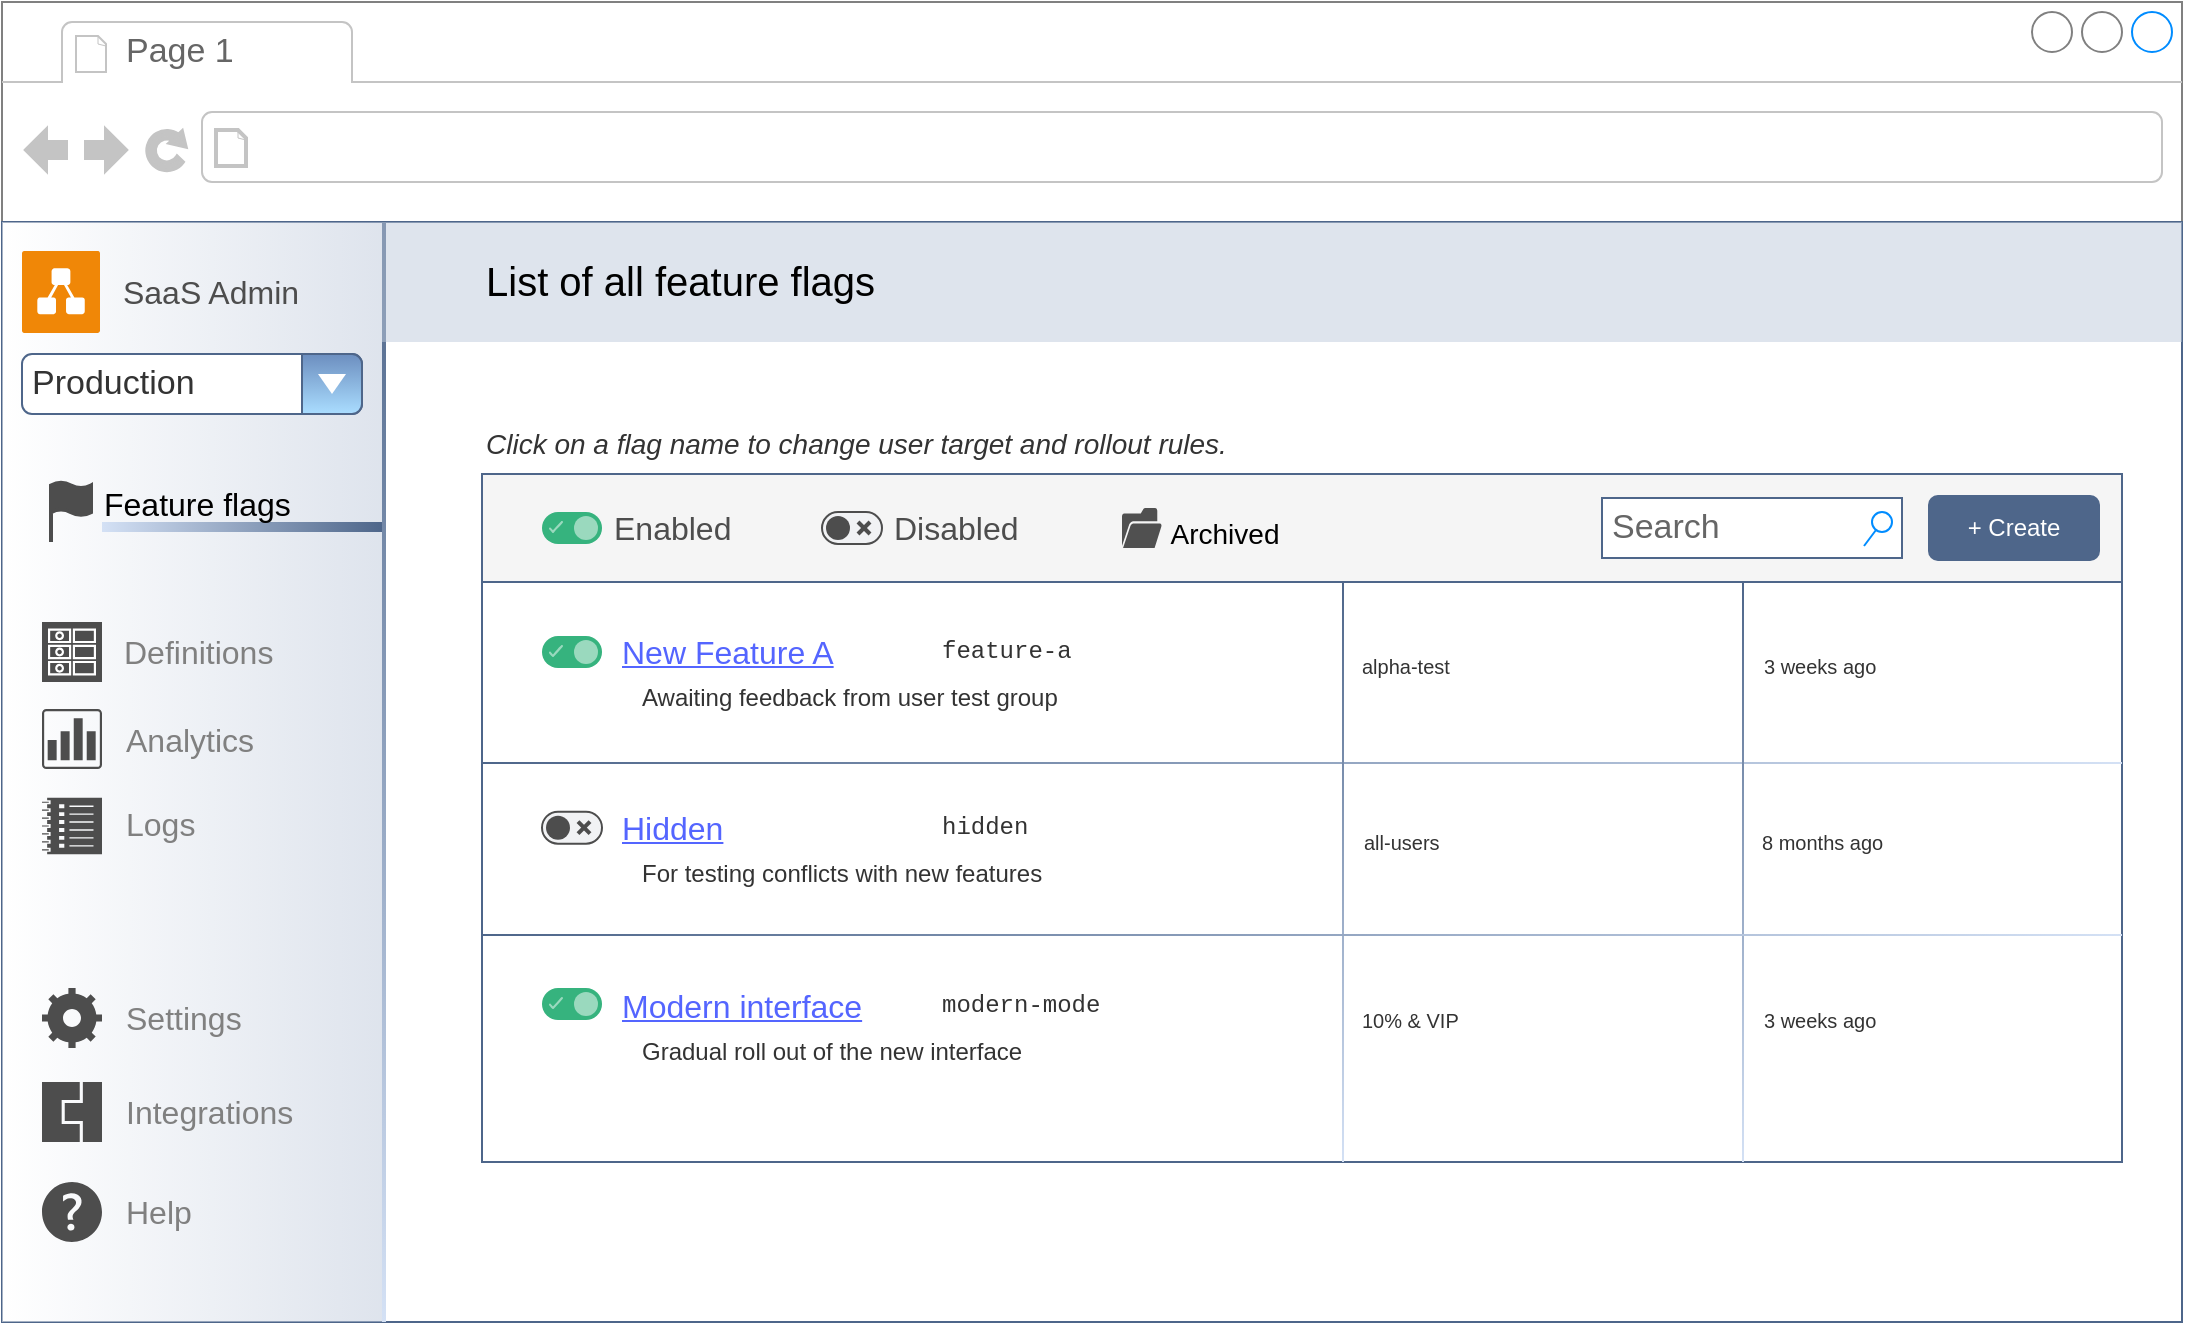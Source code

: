 <mxfile version="20.8.10" type="device"><diagram name="Page-1" id="xMSli11CUEKD5LiGVbBi"><mxGraphModel dx="2253" dy="813" grid="1" gridSize="10" guides="1" tooltips="1" connect="1" arrows="1" fold="1" page="1" pageScale="1" pageWidth="1169" pageHeight="827" math="0" shadow="0"><root><mxCell id="0"/><mxCell id="1" parent="0"/><mxCell id="WrAVgffCFdgFJ0cKBMwr-1" value="" style="strokeWidth=1;shadow=0;dashed=0;align=center;html=1;shape=mxgraph.mockup.containers.browserWindow;rSize=0;strokeColor=#808080;strokeColor2=#008cff;strokeColor3=#c4c4c4;mainText=,;recursiveResize=0;fontSize=16;" parent="1" vertex="1"><mxGeometry x="-30" y="40" width="1090" height="660" as="geometry"/></mxCell><mxCell id="WrAVgffCFdgFJ0cKBMwr-2" value="Page 1" style="strokeWidth=1;shadow=0;dashed=0;align=center;html=1;shape=mxgraph.mockup.containers.anchor;fontSize=17;fontColor=#666666;align=left;whiteSpace=wrap;" parent="WrAVgffCFdgFJ0cKBMwr-1" vertex="1"><mxGeometry x="60" y="12" width="110" height="26" as="geometry"/></mxCell><mxCell id="WrAVgffCFdgFJ0cKBMwr-3" value="" style="strokeWidth=1;shadow=0;dashed=0;align=center;html=1;shape=mxgraph.mockup.containers.anchor;rSize=0;fontSize=17;fontColor=#666666;align=left;" parent="WrAVgffCFdgFJ0cKBMwr-1" vertex="1"><mxGeometry x="130" y="60" width="250" height="26" as="geometry"/></mxCell><mxCell id="WrAVgffCFdgFJ0cKBMwr-99" value="" style="rounded=0;whiteSpace=wrap;html=1;fontSize=16;fillColor=none;strokeColor=#4E668A;" parent="WrAVgffCFdgFJ0cKBMwr-1" vertex="1"><mxGeometry y="110" width="1090" height="550" as="geometry"/></mxCell><mxCell id="WrAVgffCFdgFJ0cKBMwr-17" value="" style="rounded=0;whiteSpace=wrap;html=1;fontSize=16;gradientColor=#FFFFFF;gradientDirection=west;fillColor=#BEC9DB;strokeColor=none;opacity=50;" parent="WrAVgffCFdgFJ0cKBMwr-1" vertex="1"><mxGeometry y="110" width="190" height="550" as="geometry"/></mxCell><mxCell id="WrAVgffCFdgFJ0cKBMwr-6" value="SaaS Admin" style="text;html=1;strokeColor=none;fillColor=none;align=center;verticalAlign=middle;whiteSpace=wrap;rounded=0;fontSize=16;fontColor=#4D4D4D;" parent="WrAVgffCFdgFJ0cKBMwr-1" vertex="1"><mxGeometry x="49" y="130" width="111" height="30" as="geometry"/></mxCell><mxCell id="WrAVgffCFdgFJ0cKBMwr-15" value="" style="dashed=0;outlineConnect=0;html=1;align=center;labelPosition=center;verticalLabelPosition=bottom;verticalAlign=top;shape=mxgraph.weblogos.drawio4;fillColor=#1A5BA3;fontSize=15;fontColor=#1A5BA3;fontStyle=1" parent="WrAVgffCFdgFJ0cKBMwr-1" vertex="1"><mxGeometry x="10" y="124.45" width="39" height="41.1" as="geometry"/></mxCell><mxCell id="WrAVgffCFdgFJ0cKBMwr-18" value="Production" style="strokeWidth=1;shadow=0;dashed=0;align=center;html=1;shape=mxgraph.mockup.forms.comboBox;strokeColor=#4E668A;fillColor=#6C8EBF;align=left;fillColor2=#aaddff;mainText=;fontSize=17;spacingLeft=3;fontColor=#333333;" parent="WrAVgffCFdgFJ0cKBMwr-1" vertex="1"><mxGeometry x="10" y="176" width="170" height="30" as="geometry"/></mxCell><mxCell id="WrAVgffCFdgFJ0cKBMwr-33" value="" style="rounded=0;whiteSpace=wrap;html=1;fontSize=16;fillColor=#D4E1F5;strokeColor=none;gradientColor=#4E668A;gradientDirection=east;" parent="WrAVgffCFdgFJ0cKBMwr-1" vertex="1"><mxGeometry x="50" y="260" width="140" height="5" as="geometry"/></mxCell><mxCell id="WrAVgffCFdgFJ0cKBMwr-19" value="" style="html=1;verticalLabelPosition=bottom;align=center;labelBackgroundColor=#ffffff;verticalAlign=top;strokeWidth=2;strokeColor=#4D4D4D;shadow=0;dashed=0;shape=mxgraph.ios7.icons.flag;fontSize=16;fillColor=#4D4D4D;" parent="WrAVgffCFdgFJ0cKBMwr-1" vertex="1"><mxGeometry x="24.5" y="240" width="20" height="30" as="geometry"/></mxCell><mxCell id="WrAVgffCFdgFJ0cKBMwr-20" value="Feature flags" style="text;html=1;strokeColor=none;fillColor=none;align=left;verticalAlign=middle;whiteSpace=wrap;rounded=0;fontSize=16;" parent="WrAVgffCFdgFJ0cKBMwr-1" vertex="1"><mxGeometry x="49" y="236" width="111" height="30" as="geometry"/></mxCell><mxCell id="WrAVgffCFdgFJ0cKBMwr-23" value="" style="html=1;verticalLabelPosition=bottom;align=center;labelBackgroundColor=#ffffff;verticalAlign=top;strokeWidth=2;strokeColor=none;shadow=0;dashed=0;shape=mxgraph.ios7.icons.settings;fontSize=16;fillColor=#4D4D4D;" parent="WrAVgffCFdgFJ0cKBMwr-1" vertex="1"><mxGeometry x="20" y="493" width="30" height="30" as="geometry"/></mxCell><mxCell id="WrAVgffCFdgFJ0cKBMwr-24" value="Settings" style="text;html=1;strokeColor=none;fillColor=none;align=left;verticalAlign=middle;whiteSpace=wrap;rounded=0;fontSize=16;fontColor=#808080;" parent="WrAVgffCFdgFJ0cKBMwr-1" vertex="1"><mxGeometry x="60" y="493" width="111" height="30" as="geometry"/></mxCell><mxCell id="WrAVgffCFdgFJ0cKBMwr-25" value="" style="sketch=0;pointerEvents=1;shadow=0;dashed=0;html=1;strokeColor=none;fillColor=#4D4D4D;labelPosition=center;verticalLabelPosition=bottom;verticalAlign=top;outlineConnect=0;align=center;shape=mxgraph.office.concepts.help;fontSize=16;" parent="WrAVgffCFdgFJ0cKBMwr-1" vertex="1"><mxGeometry x="20" y="590" width="30" height="30" as="geometry"/></mxCell><mxCell id="WrAVgffCFdgFJ0cKBMwr-26" value="Help" style="text;html=1;strokeColor=none;fillColor=none;align=left;verticalAlign=middle;whiteSpace=wrap;rounded=0;fontSize=16;fontColor=#808080;" parent="WrAVgffCFdgFJ0cKBMwr-1" vertex="1"><mxGeometry x="60" y="590" width="111" height="30" as="geometry"/></mxCell><mxCell id="WrAVgffCFdgFJ0cKBMwr-27" value="" style="sketch=0;pointerEvents=1;shadow=0;dashed=0;html=1;strokeColor=none;fillColor=#4D4D4D;labelPosition=center;verticalLabelPosition=bottom;verticalAlign=top;outlineConnect=0;align=center;shape=mxgraph.office.concepts.integration;fontSize=16;" parent="WrAVgffCFdgFJ0cKBMwr-1" vertex="1"><mxGeometry x="20" y="540" width="30" height="30" as="geometry"/></mxCell><mxCell id="WrAVgffCFdgFJ0cKBMwr-28" value="Integrations" style="text;html=1;strokeColor=none;fillColor=none;align=left;verticalAlign=middle;whiteSpace=wrap;rounded=0;fontSize=16;fontColor=#808080;" parent="WrAVgffCFdgFJ0cKBMwr-1" vertex="1"><mxGeometry x="60" y="540" width="111" height="30" as="geometry"/></mxCell><mxCell id="WrAVgffCFdgFJ0cKBMwr-29" value="" style="sketch=0;pointerEvents=1;shadow=0;dashed=0;html=1;strokeColor=none;fillColor=#4D4D4D;aspect=fixed;labelPosition=center;verticalLabelPosition=bottom;verticalAlign=top;align=center;outlineConnect=0;shape=mxgraph.vvd.vrealize_log_insight;fontSize=16;" parent="WrAVgffCFdgFJ0cKBMwr-1" vertex="1"><mxGeometry x="20" y="353.5" width="30" height="30" as="geometry"/></mxCell><mxCell id="WrAVgffCFdgFJ0cKBMwr-30" value="Analytics" style="text;html=1;strokeColor=none;fillColor=none;align=left;verticalAlign=middle;whiteSpace=wrap;rounded=0;fontSize=16;fontColor=#808080;" parent="WrAVgffCFdgFJ0cKBMwr-1" vertex="1"><mxGeometry x="60" y="353.5" width="111" height="30" as="geometry"/></mxCell><mxCell id="WrAVgffCFdgFJ0cKBMwr-31" value="" style="sketch=0;outlineConnect=0;fontColor=#232F3E;gradientColor=none;strokeColor=#FFFFFF;fillColor=#4D4D4D;dashed=0;verticalLabelPosition=bottom;verticalAlign=top;align=center;html=1;fontSize=12;fontStyle=0;aspect=fixed;shape=mxgraph.aws4.resourceIcon;resIcon=mxgraph.aws4.attributes;" parent="WrAVgffCFdgFJ0cKBMwr-1" vertex="1"><mxGeometry x="20" y="310" width="30" height="30" as="geometry"/></mxCell><mxCell id="WrAVgffCFdgFJ0cKBMwr-34" value="Definitions" style="text;html=1;strokeColor=none;fillColor=none;align=left;verticalAlign=middle;whiteSpace=wrap;rounded=0;fontSize=16;fontColor=#808080;" parent="WrAVgffCFdgFJ0cKBMwr-1" vertex="1"><mxGeometry x="59" y="310" width="111" height="30" as="geometry"/></mxCell><mxCell id="WrAVgffCFdgFJ0cKBMwr-35" value="" style="sketch=0;pointerEvents=1;shadow=0;dashed=0;html=1;strokeColor=none;labelPosition=center;verticalLabelPosition=bottom;verticalAlign=top;align=center;fillColor=#4D4D4D;shape=mxgraph.mscae.oms.log_management;fontSize=16;" parent="WrAVgffCFdgFJ0cKBMwr-1" vertex="1"><mxGeometry x="20" y="397.84" width="30" height="28.33" as="geometry"/></mxCell><mxCell id="WrAVgffCFdgFJ0cKBMwr-36" value="Logs" style="text;html=1;strokeColor=none;fillColor=none;align=left;verticalAlign=middle;whiteSpace=wrap;rounded=0;fontSize=16;fontColor=#808080;" parent="WrAVgffCFdgFJ0cKBMwr-1" vertex="1"><mxGeometry x="60" y="396.17" width="111" height="30" as="geometry"/></mxCell><mxCell id="WrAVgffCFdgFJ0cKBMwr-37" value="" style="rounded=0;whiteSpace=wrap;html=1;fontSize=16;fillColor=#D4E1F5;strokeColor=none;gradientColor=#4E668A;gradientDirection=east;direction=south;flipV=1;" parent="WrAVgffCFdgFJ0cKBMwr-1" vertex="1"><mxGeometry x="190" y="110" width="2" height="550" as="geometry"/></mxCell><mxCell id="WrAVgffCFdgFJ0cKBMwr-39" value="" style="rounded=0;whiteSpace=wrap;html=1;fontSize=16;gradientColor=none;fillColor=#BEC9DB;opacity=50;strokeColor=none;" parent="WrAVgffCFdgFJ0cKBMwr-1" vertex="1"><mxGeometry x="190" y="110" width="900" height="60" as="geometry"/></mxCell><mxCell id="WrAVgffCFdgFJ0cKBMwr-38" value="List of all feature flags" style="text;html=1;strokeColor=none;fillColor=none;align=left;verticalAlign=middle;whiteSpace=wrap;rounded=0;fontSize=20;fontStyle=0" parent="WrAVgffCFdgFJ0cKBMwr-1" vertex="1"><mxGeometry x="240" y="124.45" width="320" height="30" as="geometry"/></mxCell><mxCell id="WrAVgffCFdgFJ0cKBMwr-40" value="Click on a flag name to change user target and rollout rules." style="text;html=1;strokeColor=none;fillColor=none;align=left;verticalAlign=middle;whiteSpace=wrap;rounded=0;fontSize=14;fontStyle=2;fontColor=#333333;" parent="WrAVgffCFdgFJ0cKBMwr-1" vertex="1"><mxGeometry x="240" y="206" width="570" height="30" as="geometry"/></mxCell><mxCell id="WrAVgffCFdgFJ0cKBMwr-41" value="" style="rounded=0;whiteSpace=wrap;html=1;fontSize=16;fillColor=none;strokeColor=#4E668A;" parent="WrAVgffCFdgFJ0cKBMwr-1" vertex="1"><mxGeometry x="240" y="236" width="820" height="344" as="geometry"/></mxCell><mxCell id="WrAVgffCFdgFJ0cKBMwr-42" value="" style="rounded=0;whiteSpace=wrap;html=1;fontSize=16;fillColor=#f5f5f5;fontColor=#333333;strokeColor=#4E668A;" parent="WrAVgffCFdgFJ0cKBMwr-1" vertex="1"><mxGeometry x="240" y="236" width="820" height="54" as="geometry"/></mxCell><mxCell id="WrAVgffCFdgFJ0cKBMwr-54" value="Enabled" style="fillColor=#36B37E;strokeColor=none;rounded=1;arcSize=50;sketch=0;hachureGap=4;pointerEvents=0;fontFamily=Helvetica;fontSize=16;labelPosition=right;verticalLabelPosition=middle;align=left;verticalAlign=middle;fontColor=#4D4D4D;spacingBottom=2;spacingRight=0;spacing=6;" parent="WrAVgffCFdgFJ0cKBMwr-1" vertex="1"><mxGeometry x="270" y="255" width="30" height="16" as="geometry"/></mxCell><mxCell id="WrAVgffCFdgFJ0cKBMwr-55" value="" style="shape=ellipse;strokeColor=none;fillColor=#9AD9BE;sketch=0;hachureGap=4;pointerEvents=0;fontFamily=Architects Daughter;fontSource=https%3A%2F%2Ffonts.googleapis.com%2Fcss%3Ffamily%3DArchitects%2BDaughter;fontSize=20;" parent="WrAVgffCFdgFJ0cKBMwr-54" vertex="1"><mxGeometry x="1" y="0.5" width="12" height="12" relative="1" as="geometry"><mxPoint x="-14" y="-6" as="offset"/></mxGeometry></mxCell><mxCell id="WrAVgffCFdgFJ0cKBMwr-56" value="" style="html=1;shadow=0;dashed=0;shape=mxgraph.atlassian.check;strokeColor=#9AD9BE;sketch=1;hachureGap=4;pointerEvents=0;fontFamily=Architects Daughter;fontSource=https%3A%2F%2Ffonts.googleapis.com%2Fcss%3Ffamily%3DArchitects%2BDaughter;fontSize=20;" parent="WrAVgffCFdgFJ0cKBMwr-54" vertex="1"><mxGeometry y="0.5" width="6" height="5" relative="1" as="geometry"><mxPoint x="4" y="-3" as="offset"/></mxGeometry></mxCell><mxCell id="WrAVgffCFdgFJ0cKBMwr-62" value="Archived" style="html=1;verticalLabelPosition=middle;align=center;labelBackgroundColor=none;verticalAlign=top;strokeWidth=2;strokeColor=none;shadow=0;dashed=0;shape=mxgraph.office.concepts.folder_open;fontSize=14;fillColor=#505050;aspect=fixed;labelPosition=right;sketch=0;spacing=0;spacingRight=-41;" parent="WrAVgffCFdgFJ0cKBMwr-1" vertex="1"><mxGeometry x="560" y="253" width="20" height="20" as="geometry"/></mxCell><mxCell id="WrAVgffCFdgFJ0cKBMwr-63" value="Search" style="strokeWidth=1;shadow=0;dashed=0;align=center;html=1;shape=mxgraph.mockup.forms.searchBox;strokeColor=#4E668A;mainText=;strokeColor2=#008cff;fontColor=#666666;fontSize=17;align=left;spacingLeft=3;whiteSpace=wrap;" parent="WrAVgffCFdgFJ0cKBMwr-1" vertex="1"><mxGeometry x="800" y="248" width="150" height="30" as="geometry"/></mxCell><mxCell id="WrAVgffCFdgFJ0cKBMwr-64" value="+ Create" style="rounded=1;fillColor=#4E668A;strokeColor=none;html=1;whiteSpace=wrap;fontColor=#ffffff;align=center;verticalAlign=middle;fontStyle=0;fontSize=12;sketch=0;" parent="WrAVgffCFdgFJ0cKBMwr-1" vertex="1"><mxGeometry x="963" y="246.5" width="86" height="33" as="geometry"/></mxCell><mxCell id="WrAVgffCFdgFJ0cKBMwr-65" value="" style="fillColor=#36B37E;strokeColor=none;rounded=1;arcSize=50;sketch=0;hachureGap=4;pointerEvents=0;fontFamily=Helvetica;fontSize=16;labelPosition=right;verticalLabelPosition=middle;align=left;verticalAlign=middle;fontColor=#4D4D4D;spacingBottom=2;spacingRight=0;spacing=6;" parent="WrAVgffCFdgFJ0cKBMwr-1" vertex="1"><mxGeometry x="270" y="317" width="30" height="16" as="geometry"/></mxCell><mxCell id="WrAVgffCFdgFJ0cKBMwr-66" value="" style="shape=ellipse;strokeColor=none;fillColor=#9AD9BE;sketch=0;hachureGap=4;pointerEvents=0;fontFamily=Architects Daughter;fontSource=https%3A%2F%2Ffonts.googleapis.com%2Fcss%3Ffamily%3DArchitects%2BDaughter;fontSize=20;" parent="WrAVgffCFdgFJ0cKBMwr-65" vertex="1"><mxGeometry x="1" y="0.5" width="12" height="12" relative="1" as="geometry"><mxPoint x="-14" y="-6" as="offset"/></mxGeometry></mxCell><mxCell id="WrAVgffCFdgFJ0cKBMwr-67" value="" style="html=1;shadow=0;dashed=0;shape=mxgraph.atlassian.check;strokeColor=#9AD9BE;sketch=1;hachureGap=4;pointerEvents=0;fontFamily=Architects Daughter;fontSource=https%3A%2F%2Ffonts.googleapis.com%2Fcss%3Ffamily%3DArchitects%2BDaughter;fontSize=20;" parent="WrAVgffCFdgFJ0cKBMwr-65" vertex="1"><mxGeometry y="0.5" width="6" height="5" relative="1" as="geometry"><mxPoint x="4" y="-3" as="offset"/></mxGeometry></mxCell><mxCell id="WrAVgffCFdgFJ0cKBMwr-68" value="" style="fillColor=#F1F2F4;strokeColor=#4D4D4D;rounded=1;arcSize=50;sketch=0;hachureGap=4;pointerEvents=0;fontFamily=Helvetica;fontSize=16;fontColor=#4D4D4D;labelPosition=right;verticalLabelPosition=middle;align=left;verticalAlign=middle;spacingBottom=2;spacing=6;" parent="WrAVgffCFdgFJ0cKBMwr-1" vertex="1"><mxGeometry x="270" y="404.84" width="30" height="16" as="geometry"/></mxCell><mxCell id="WrAVgffCFdgFJ0cKBMwr-69" value="" style="shape=ellipse;strokeColor=none;fillColor=#4D4D4D;sketch=0;hachureGap=4;pointerEvents=0;fontFamily=Architects Daughter;fontSource=https%3A%2F%2Ffonts.googleapis.com%2Fcss%3Ffamily%3DArchitects%2BDaughter;fontSize=20;aspect=fixed;" parent="WrAVgffCFdgFJ0cKBMwr-68" vertex="1"><mxGeometry y="0.5" width="12" height="12" relative="1" as="geometry"><mxPoint x="2" y="-6" as="offset"/></mxGeometry></mxCell><mxCell id="WrAVgffCFdgFJ0cKBMwr-70" value="" style="html=1;shadow=0;dashed=0;shape=mxgraph.atlassian.x;strokeColor=#4D4D4D;strokeWidth=2;sketch=0;hachureGap=4;pointerEvents=0;fontFamily=Architects Daughter;fontSource=https%3A%2F%2Ffonts.googleapis.com%2Fcss%3Ffamily%3DArchitects%2BDaughter;fontSize=20;" parent="WrAVgffCFdgFJ0cKBMwr-68" vertex="1"><mxGeometry x="1" y="0.5" width="6" height="6" relative="1" as="geometry"><mxPoint x="-12" y="-3" as="offset"/></mxGeometry></mxCell><mxCell id="WrAVgffCFdgFJ0cKBMwr-71" value="" style="rounded=0;whiteSpace=wrap;html=1;fontSize=16;fillColor=#D4E1F5;strokeColor=none;gradientColor=#4E668A;gradientDirection=west;" parent="WrAVgffCFdgFJ0cKBMwr-1" vertex="1"><mxGeometry x="240" y="380" width="820" height="1" as="geometry"/></mxCell><mxCell id="WrAVgffCFdgFJ0cKBMwr-72" value="New Feature A" style="text;html=1;strokeColor=none;fillColor=none;align=left;verticalAlign=middle;whiteSpace=wrap;rounded=0;fontSize=16;fontStyle=4;fontColor=#5465FF;spacing=10;" parent="WrAVgffCFdgFJ0cKBMwr-1" vertex="1"><mxGeometry x="300" y="310" width="140" height="30" as="geometry"/></mxCell><mxCell id="WrAVgffCFdgFJ0cKBMwr-73" value="feature-a" style="text;html=1;strokeColor=none;fillColor=none;align=left;verticalAlign=middle;whiteSpace=wrap;rounded=0;fontSize=12;fontFamily=Courier New;fontColor=#333333;spacing=10;" parent="WrAVgffCFdgFJ0cKBMwr-1" vertex="1"><mxGeometry x="460" y="310" width="90" height="30" as="geometry"/></mxCell><mxCell id="WrAVgffCFdgFJ0cKBMwr-74" value="alpha-test" style="text;html=1;strokeColor=none;fillColor=none;align=left;verticalAlign=middle;whiteSpace=wrap;rounded=0;fontSize=10;fontColor=#333333;spacing=10;" parent="WrAVgffCFdgFJ0cKBMwr-1" vertex="1"><mxGeometry x="670" y="317" width="180" height="30" as="geometry"/></mxCell><mxCell id="WrAVgffCFdgFJ0cKBMwr-75" value="Awaiting feedback from user test group" style="text;html=1;strokeColor=none;fillColor=none;align=left;verticalAlign=middle;whiteSpace=wrap;rounded=0;fontSize=12;spacing=10;fontColor=#333333;" parent="WrAVgffCFdgFJ0cKBMwr-1" vertex="1"><mxGeometry x="310" y="333" width="410" height="30" as="geometry"/></mxCell><mxCell id="WrAVgffCFdgFJ0cKBMwr-76" value="3 weeks ago" style="text;html=1;strokeColor=none;fillColor=none;align=left;verticalAlign=middle;whiteSpace=wrap;rounded=0;fontSize=10;fontColor=#333333;spacing=10;" parent="WrAVgffCFdgFJ0cKBMwr-1" vertex="1"><mxGeometry x="871" y="317" width="170" height="30" as="geometry"/></mxCell><mxCell id="WrAVgffCFdgFJ0cKBMwr-77" value="" style="rounded=0;whiteSpace=wrap;html=1;fontSize=16;fillColor=#D4E1F5;strokeColor=none;gradientColor=#4E668A;gradientDirection=west;direction=south;" parent="WrAVgffCFdgFJ0cKBMwr-1" vertex="1"><mxGeometry x="670" y="290" width="1" height="290" as="geometry"/></mxCell><mxCell id="WrAVgffCFdgFJ0cKBMwr-78" value="" style="rounded=0;whiteSpace=wrap;html=1;fontSize=16;fillColor=#D4E1F5;strokeColor=none;gradientColor=#4E668A;gradientDirection=west;direction=south;" parent="WrAVgffCFdgFJ0cKBMwr-1" vertex="1"><mxGeometry x="870" y="290" width="1" height="290" as="geometry"/></mxCell><mxCell id="WrAVgffCFdgFJ0cKBMwr-79" value="Hidden" style="text;html=1;strokeColor=none;fillColor=none;align=left;verticalAlign=middle;whiteSpace=wrap;rounded=0;fontSize=16;fontStyle=4;fontColor=#5465FF;spacing=10;" parent="WrAVgffCFdgFJ0cKBMwr-1" vertex="1"><mxGeometry x="300" y="397.84" width="140" height="30" as="geometry"/></mxCell><mxCell id="WrAVgffCFdgFJ0cKBMwr-80" value="For testing conflicts with new features" style="text;html=1;strokeColor=none;fillColor=none;align=left;verticalAlign=middle;whiteSpace=wrap;rounded=0;fontSize=12;spacing=10;fontColor=#333333;" parent="WrAVgffCFdgFJ0cKBMwr-1" vertex="1"><mxGeometry x="310" y="420.84" width="410" height="30" as="geometry"/></mxCell><mxCell id="WrAVgffCFdgFJ0cKBMwr-81" value="hidden" style="text;html=1;strokeColor=none;fillColor=none;align=left;verticalAlign=middle;whiteSpace=wrap;rounded=0;fontSize=12;fontFamily=Courier New;fontColor=#333333;spacing=10;" parent="WrAVgffCFdgFJ0cKBMwr-1" vertex="1"><mxGeometry x="460" y="397.84" width="90" height="30" as="geometry"/></mxCell><mxCell id="WrAVgffCFdgFJ0cKBMwr-82" value="all-users" style="text;html=1;strokeColor=none;fillColor=none;align=left;verticalAlign=middle;whiteSpace=wrap;rounded=0;fontSize=10;fontColor=#333333;spacing=10;" parent="WrAVgffCFdgFJ0cKBMwr-1" vertex="1"><mxGeometry x="671" y="404.84" width="180" height="30" as="geometry"/></mxCell><mxCell id="WrAVgffCFdgFJ0cKBMwr-83" value="8 months ago" style="text;html=1;strokeColor=none;fillColor=none;align=left;verticalAlign=middle;whiteSpace=wrap;rounded=0;fontSize=10;fontColor=#333333;spacing=10;" parent="WrAVgffCFdgFJ0cKBMwr-1" vertex="1"><mxGeometry x="870" y="404.84" width="170" height="30" as="geometry"/></mxCell><mxCell id="WrAVgffCFdgFJ0cKBMwr-84" value="" style="rounded=0;whiteSpace=wrap;html=1;fontSize=16;fillColor=#D4E1F5;strokeColor=none;gradientColor=#4E668A;gradientDirection=west;" parent="WrAVgffCFdgFJ0cKBMwr-1" vertex="1"><mxGeometry x="240" y="466" width="820" height="1" as="geometry"/></mxCell><mxCell id="WrAVgffCFdgFJ0cKBMwr-85" value="" style="fillColor=#36B37E;strokeColor=none;rounded=1;arcSize=50;sketch=0;hachureGap=4;pointerEvents=0;fontFamily=Helvetica;fontSize=16;labelPosition=right;verticalLabelPosition=middle;align=left;verticalAlign=middle;fontColor=#4D4D4D;spacingBottom=2;spacingRight=0;spacing=6;" parent="WrAVgffCFdgFJ0cKBMwr-1" vertex="1"><mxGeometry x="270" y="493" width="30" height="16" as="geometry"/></mxCell><mxCell id="WrAVgffCFdgFJ0cKBMwr-86" value="" style="shape=ellipse;strokeColor=none;fillColor=#9AD9BE;sketch=0;hachureGap=4;pointerEvents=0;fontFamily=Architects Daughter;fontSource=https%3A%2F%2Ffonts.googleapis.com%2Fcss%3Ffamily%3DArchitects%2BDaughter;fontSize=20;" parent="WrAVgffCFdgFJ0cKBMwr-85" vertex="1"><mxGeometry x="1" y="0.5" width="12" height="12" relative="1" as="geometry"><mxPoint x="-14" y="-6" as="offset"/></mxGeometry></mxCell><mxCell id="WrAVgffCFdgFJ0cKBMwr-87" value="" style="html=1;shadow=0;dashed=0;shape=mxgraph.atlassian.check;strokeColor=#9AD9BE;sketch=1;hachureGap=4;pointerEvents=0;fontFamily=Architects Daughter;fontSource=https%3A%2F%2Ffonts.googleapis.com%2Fcss%3Ffamily%3DArchitects%2BDaughter;fontSize=20;" parent="WrAVgffCFdgFJ0cKBMwr-85" vertex="1"><mxGeometry y="0.5" width="6" height="5" relative="1" as="geometry"><mxPoint x="4" y="-3" as="offset"/></mxGeometry></mxCell><mxCell id="WrAVgffCFdgFJ0cKBMwr-88" value="Modern interface" style="text;html=1;strokeColor=none;fillColor=none;align=left;verticalAlign=middle;whiteSpace=wrap;rounded=0;fontSize=16;fontStyle=4;fontColor=#5465FF;spacing=10;" parent="WrAVgffCFdgFJ0cKBMwr-1" vertex="1"><mxGeometry x="300" y="487" width="140" height="30" as="geometry"/></mxCell><mxCell id="WrAVgffCFdgFJ0cKBMwr-89" value="modern-mode" style="text;html=1;strokeColor=none;fillColor=none;align=left;verticalAlign=middle;whiteSpace=wrap;rounded=0;fontSize=12;fontFamily=Courier New;fontColor=#333333;spacing=10;" parent="WrAVgffCFdgFJ0cKBMwr-1" vertex="1"><mxGeometry x="460" y="487" width="110" height="30" as="geometry"/></mxCell><mxCell id="WrAVgffCFdgFJ0cKBMwr-90" value="10% &amp;amp; VIP" style="text;html=1;strokeColor=none;fillColor=none;align=left;verticalAlign=middle;whiteSpace=wrap;rounded=0;fontSize=10;fontColor=#333333;spacing=10;" parent="WrAVgffCFdgFJ0cKBMwr-1" vertex="1"><mxGeometry x="670" y="494" width="180" height="30" as="geometry"/></mxCell><mxCell id="WrAVgffCFdgFJ0cKBMwr-91" value="Gradual roll out of the new interface" style="text;html=1;strokeColor=none;fillColor=none;align=left;verticalAlign=middle;whiteSpace=wrap;rounded=0;fontSize=12;spacing=10;fontColor=#333333;" parent="WrAVgffCFdgFJ0cKBMwr-1" vertex="1"><mxGeometry x="310" y="510" width="410" height="30" as="geometry"/></mxCell><mxCell id="WrAVgffCFdgFJ0cKBMwr-92" value="3 weeks ago" style="text;html=1;strokeColor=none;fillColor=none;align=left;verticalAlign=middle;whiteSpace=wrap;rounded=0;fontSize=10;fontColor=#333333;spacing=10;" parent="WrAVgffCFdgFJ0cKBMwr-1" vertex="1"><mxGeometry x="871" y="494" width="170" height="30" as="geometry"/></mxCell><mxCell id="WrAVgffCFdgFJ0cKBMwr-93" value="Disabled" style="fillColor=#F1F2F4;strokeColor=#4D4D4D;rounded=1;arcSize=50;sketch=0;hachureGap=4;pointerEvents=0;fontFamily=Helvetica;fontSize=16;fontColor=#4D4D4D;labelPosition=right;verticalLabelPosition=middle;align=left;verticalAlign=middle;spacingBottom=2;spacing=6;" parent="WrAVgffCFdgFJ0cKBMwr-1" vertex="1"><mxGeometry x="410" y="255" width="30" height="16" as="geometry"/></mxCell><mxCell id="WrAVgffCFdgFJ0cKBMwr-94" value="" style="shape=ellipse;strokeColor=none;fillColor=#4D4D4D;sketch=0;hachureGap=4;pointerEvents=0;fontFamily=Architects Daughter;fontSource=https%3A%2F%2Ffonts.googleapis.com%2Fcss%3Ffamily%3DArchitects%2BDaughter;fontSize=20;aspect=fixed;" parent="WrAVgffCFdgFJ0cKBMwr-93" vertex="1"><mxGeometry y="0.5" width="12" height="12" relative="1" as="geometry"><mxPoint x="2" y="-6" as="offset"/></mxGeometry></mxCell><mxCell id="WrAVgffCFdgFJ0cKBMwr-95" value="" style="html=1;shadow=0;dashed=0;shape=mxgraph.atlassian.x;strokeColor=#4D4D4D;strokeWidth=2;sketch=0;hachureGap=4;pointerEvents=0;fontFamily=Architects Daughter;fontSource=https%3A%2F%2Ffonts.googleapis.com%2Fcss%3Ffamily%3DArchitects%2BDaughter;fontSize=20;" parent="WrAVgffCFdgFJ0cKBMwr-93" vertex="1"><mxGeometry x="1" y="0.5" width="6" height="6" relative="1" as="geometry"><mxPoint x="-12" y="-3" as="offset"/></mxGeometry></mxCell></root></mxGraphModel></diagram></mxfile>